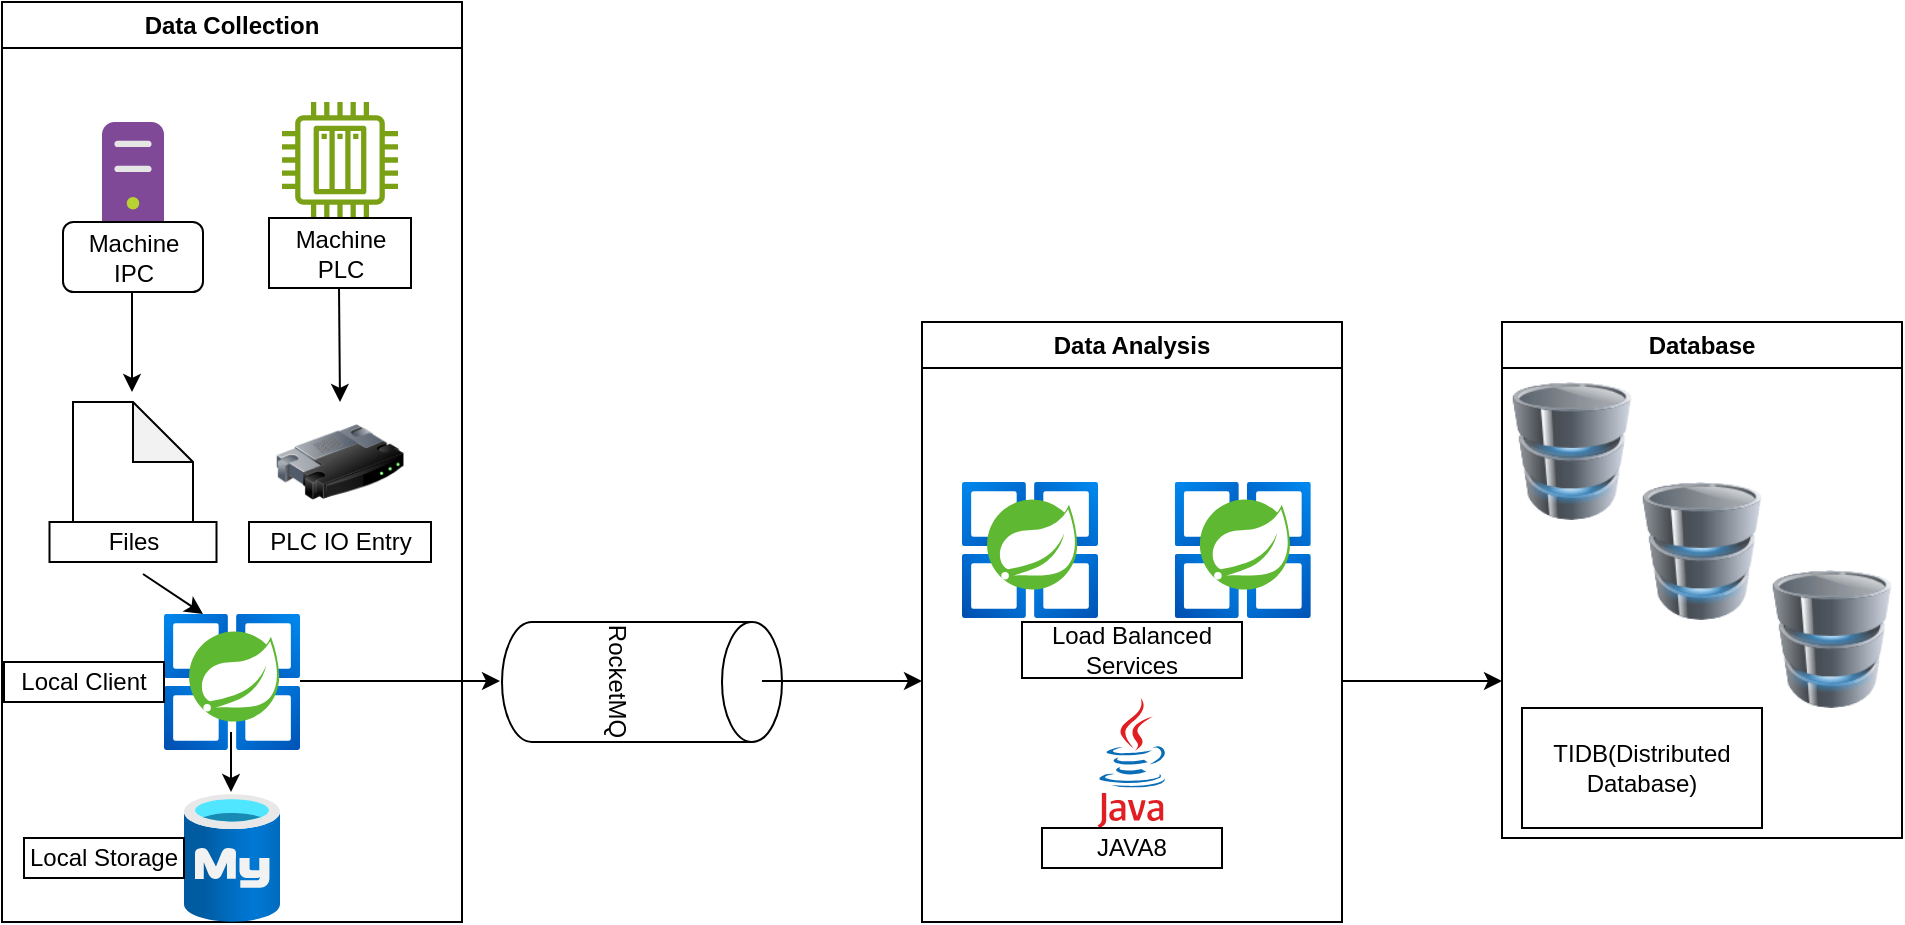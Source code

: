 <mxfile version="22.1.16" type="github">
  <diagram name="Page-1" id="mRq67Squ5-0Opvw__wHU">
    <mxGraphModel dx="1426" dy="785" grid="1" gridSize="10" guides="1" tooltips="1" connect="1" arrows="1" fold="1" page="1" pageScale="1" pageWidth="850" pageHeight="1100" math="0" shadow="0">
      <root>
        <mxCell id="0" />
        <mxCell id="1" parent="0" />
        <mxCell id="ihhVtPH77ZfG2zRs3wzk-1" value="Data Collection" style="swimlane;whiteSpace=wrap;html=1;" vertex="1" parent="1">
          <mxGeometry y="170" width="230" height="460" as="geometry" />
        </mxCell>
        <mxCell id="ihhVtPH77ZfG2zRs3wzk-6" value="" style="group" vertex="1" connectable="0" parent="ihhVtPH77ZfG2zRs3wzk-1">
          <mxGeometry x="30.5" y="60" width="70" height="85" as="geometry" />
        </mxCell>
        <mxCell id="ihhVtPH77ZfG2zRs3wzk-4" value="" style="image;sketch=0;aspect=fixed;html=1;points=[];align=center;fontSize=12;image=img/lib/mscae/Non_Azure_Machine.svg;" vertex="1" parent="ihhVtPH77ZfG2zRs3wzk-6">
          <mxGeometry x="19.5" width="31" height="50" as="geometry" />
        </mxCell>
        <mxCell id="ihhVtPH77ZfG2zRs3wzk-5" value="Machine IPC" style="rounded=1;whiteSpace=wrap;html=1;" vertex="1" parent="ihhVtPH77ZfG2zRs3wzk-6">
          <mxGeometry y="50" width="70" height="35" as="geometry" />
        </mxCell>
        <mxCell id="ihhVtPH77ZfG2zRs3wzk-9" value="" style="group" vertex="1" connectable="0" parent="ihhVtPH77ZfG2zRs3wzk-1">
          <mxGeometry x="133.5" y="50" width="71" height="93" as="geometry" />
        </mxCell>
        <mxCell id="ihhVtPH77ZfG2zRs3wzk-7" value="" style="sketch=0;outlineConnect=0;fontColor=#232F3E;gradientColor=none;fillColor=#7AA116;strokeColor=none;dashed=0;verticalLabelPosition=bottom;verticalAlign=top;align=center;html=1;fontSize=12;fontStyle=0;aspect=fixed;pointerEvents=1;shape=mxgraph.aws4.iot_thing_plc;" vertex="1" parent="ihhVtPH77ZfG2zRs3wzk-9">
          <mxGeometry x="6.5" width="58" height="58" as="geometry" />
        </mxCell>
        <mxCell id="ihhVtPH77ZfG2zRs3wzk-8" value="Machine PLC" style="rounded=0;whiteSpace=wrap;html=1;" vertex="1" parent="ihhVtPH77ZfG2zRs3wzk-9">
          <mxGeometry y="58" width="71" height="35" as="geometry" />
        </mxCell>
        <mxCell id="ihhVtPH77ZfG2zRs3wzk-11" value="" style="endArrow=classic;html=1;rounded=0;" edge="1" parent="ihhVtPH77ZfG2zRs3wzk-1">
          <mxGeometry width="50" height="50" relative="1" as="geometry">
            <mxPoint x="65" y="145" as="sourcePoint" />
            <mxPoint x="65" y="195" as="targetPoint" />
          </mxGeometry>
        </mxCell>
        <mxCell id="ihhVtPH77ZfG2zRs3wzk-13" value="" style="group" vertex="1" connectable="0" parent="ihhVtPH77ZfG2zRs3wzk-1">
          <mxGeometry x="23.75" y="200" width="83.5" height="80" as="geometry" />
        </mxCell>
        <mxCell id="ihhVtPH77ZfG2zRs3wzk-10" value="" style="shape=note;whiteSpace=wrap;html=1;backgroundOutline=1;darkOpacity=0.05;" vertex="1" parent="ihhVtPH77ZfG2zRs3wzk-13">
          <mxGeometry x="11.75" width="60" height="60" as="geometry" />
        </mxCell>
        <mxCell id="ihhVtPH77ZfG2zRs3wzk-12" value="Files" style="rounded=0;whiteSpace=wrap;html=1;" vertex="1" parent="ihhVtPH77ZfG2zRs3wzk-13">
          <mxGeometry y="60" width="83.5" height="20" as="geometry" />
        </mxCell>
        <mxCell id="ihhVtPH77ZfG2zRs3wzk-14" value="" style="image;aspect=fixed;html=1;points=[];align=center;fontSize=12;image=img/lib/azure2/databases/Azure_Database_MySQL_Server.svg;" vertex="1" parent="ihhVtPH77ZfG2zRs3wzk-1">
          <mxGeometry x="91" y="396" width="48" height="64" as="geometry" />
        </mxCell>
        <mxCell id="ihhVtPH77ZfG2zRs3wzk-15" value="" style="image;aspect=fixed;html=1;points=[];align=center;fontSize=12;image=img/lib/azure2/compute/Azure_Spring_Cloud.svg;" vertex="1" parent="ihhVtPH77ZfG2zRs3wzk-1">
          <mxGeometry x="81" y="306" width="68" height="68" as="geometry" />
        </mxCell>
        <mxCell id="ihhVtPH77ZfG2zRs3wzk-16" value="" style="endArrow=classic;html=1;rounded=0;" edge="1" parent="ihhVtPH77ZfG2zRs3wzk-1">
          <mxGeometry width="50" height="50" relative="1" as="geometry">
            <mxPoint x="114.5" y="365" as="sourcePoint" />
            <mxPoint x="114.5" y="395" as="targetPoint" />
          </mxGeometry>
        </mxCell>
        <mxCell id="ihhVtPH77ZfG2zRs3wzk-17" value="" style="endArrow=classic;html=1;rounded=0;" edge="1" parent="ihhVtPH77ZfG2zRs3wzk-1">
          <mxGeometry width="50" height="50" relative="1" as="geometry">
            <mxPoint x="70.5" y="286" as="sourcePoint" />
            <mxPoint x="100.5" y="306" as="targetPoint" />
          </mxGeometry>
        </mxCell>
        <mxCell id="ihhVtPH77ZfG2zRs3wzk-18" value="" style="endArrow=classic;html=1;rounded=0;" edge="1" parent="ihhVtPH77ZfG2zRs3wzk-1">
          <mxGeometry width="50" height="50" relative="1" as="geometry">
            <mxPoint x="149" y="339.5" as="sourcePoint" />
            <mxPoint x="249" y="339.5" as="targetPoint" />
          </mxGeometry>
        </mxCell>
        <mxCell id="ihhVtPH77ZfG2zRs3wzk-19" value="" style="image;html=1;image=img/lib/clip_art/networking/Router_128x128.png" vertex="1" parent="ihhVtPH77ZfG2zRs3wzk-1">
          <mxGeometry x="137" y="200" width="64" height="60" as="geometry" />
        </mxCell>
        <mxCell id="ihhVtPH77ZfG2zRs3wzk-20" value="PLC IO Entry" style="rounded=0;whiteSpace=wrap;html=1;" vertex="1" parent="ihhVtPH77ZfG2zRs3wzk-1">
          <mxGeometry x="123.5" y="260" width="91" height="20" as="geometry" />
        </mxCell>
        <mxCell id="ihhVtPH77ZfG2zRs3wzk-21" value="" style="endArrow=classic;html=1;rounded=0;entryX=0.5;entryY=0;entryDx=0;entryDy=0;" edge="1" parent="ihhVtPH77ZfG2zRs3wzk-1" target="ihhVtPH77ZfG2zRs3wzk-19">
          <mxGeometry width="50" height="50" relative="1" as="geometry">
            <mxPoint x="168.5" y="143" as="sourcePoint" />
            <mxPoint x="168.5" y="193" as="targetPoint" />
          </mxGeometry>
        </mxCell>
        <mxCell id="ihhVtPH77ZfG2zRs3wzk-22" value="Local Client" style="rounded=0;whiteSpace=wrap;html=1;" vertex="1" parent="ihhVtPH77ZfG2zRs3wzk-1">
          <mxGeometry x="1" y="330" width="80" height="20" as="geometry" />
        </mxCell>
        <mxCell id="ihhVtPH77ZfG2zRs3wzk-23" value="Local Storage" style="rounded=0;whiteSpace=wrap;html=1;" vertex="1" parent="ihhVtPH77ZfG2zRs3wzk-1">
          <mxGeometry x="11" y="418" width="80" height="20" as="geometry" />
        </mxCell>
        <mxCell id="ihhVtPH77ZfG2zRs3wzk-3" value="RocketMQ" style="shape=cylinder3;whiteSpace=wrap;html=1;boundedLbl=1;backgroundOutline=1;size=15;rotation=90;" vertex="1" parent="1">
          <mxGeometry x="290" y="440" width="60" height="140" as="geometry" />
        </mxCell>
        <mxCell id="ihhVtPH77ZfG2zRs3wzk-24" value="" style="endArrow=classic;html=1;rounded=0;" edge="1" parent="1">
          <mxGeometry width="50" height="50" relative="1" as="geometry">
            <mxPoint x="380" y="509.5" as="sourcePoint" />
            <mxPoint x="460" y="509.5" as="targetPoint" />
          </mxGeometry>
        </mxCell>
        <mxCell id="ihhVtPH77ZfG2zRs3wzk-25" value="Data Analysis" style="swimlane;whiteSpace=wrap;html=1;" vertex="1" parent="1">
          <mxGeometry x="460" y="330" width="210" height="300" as="geometry" />
        </mxCell>
        <mxCell id="ihhVtPH77ZfG2zRs3wzk-26" value="" style="dashed=0;outlineConnect=0;html=1;align=center;labelPosition=center;verticalLabelPosition=bottom;verticalAlign=top;shape=mxgraph.weblogos.java" vertex="1" parent="ihhVtPH77ZfG2zRs3wzk-25">
          <mxGeometry x="87.8" y="188" width="34.4" height="65" as="geometry" />
        </mxCell>
        <mxCell id="ihhVtPH77ZfG2zRs3wzk-27" value="" style="image;aspect=fixed;html=1;points=[];align=center;fontSize=12;image=img/lib/azure2/compute/Azure_Spring_Cloud.svg;" vertex="1" parent="ihhVtPH77ZfG2zRs3wzk-25">
          <mxGeometry x="20" y="80" width="68" height="68" as="geometry" />
        </mxCell>
        <mxCell id="ihhVtPH77ZfG2zRs3wzk-28" value="" style="image;aspect=fixed;html=1;points=[];align=center;fontSize=12;image=img/lib/azure2/compute/Azure_Spring_Cloud.svg;" vertex="1" parent="ihhVtPH77ZfG2zRs3wzk-25">
          <mxGeometry x="126.4" y="80" width="68" height="68" as="geometry" />
        </mxCell>
        <mxCell id="ihhVtPH77ZfG2zRs3wzk-29" value="Load Balanced Services" style="rounded=0;whiteSpace=wrap;html=1;" vertex="1" parent="ihhVtPH77ZfG2zRs3wzk-25">
          <mxGeometry x="50" y="150" width="110" height="28" as="geometry" />
        </mxCell>
        <mxCell id="ihhVtPH77ZfG2zRs3wzk-30" value="JAVA8" style="rounded=0;whiteSpace=wrap;html=1;" vertex="1" parent="ihhVtPH77ZfG2zRs3wzk-25">
          <mxGeometry x="60" y="253" width="90" height="20" as="geometry" />
        </mxCell>
        <mxCell id="ihhVtPH77ZfG2zRs3wzk-31" value="" style="endArrow=classic;html=1;rounded=0;" edge="1" parent="1">
          <mxGeometry width="50" height="50" relative="1" as="geometry">
            <mxPoint x="670" y="509.5" as="sourcePoint" />
            <mxPoint x="750" y="509.5" as="targetPoint" />
          </mxGeometry>
        </mxCell>
        <mxCell id="ihhVtPH77ZfG2zRs3wzk-32" value="Database" style="swimlane;whiteSpace=wrap;html=1;" vertex="1" parent="1">
          <mxGeometry x="750" y="330" width="200" height="258" as="geometry" />
        </mxCell>
        <mxCell id="ihhVtPH77ZfG2zRs3wzk-36" value="TIDB(Distributed Database)" style="rounded=0;whiteSpace=wrap;html=1;" vertex="1" parent="ihhVtPH77ZfG2zRs3wzk-32">
          <mxGeometry x="10" y="193" width="120" height="60" as="geometry" />
        </mxCell>
        <mxCell id="ihhVtPH77ZfG2zRs3wzk-37" value="" style="image;html=1;image=img/lib/clip_art/computers/Database_128x128.png" vertex="1" parent="ihhVtPH77ZfG2zRs3wzk-32">
          <mxGeometry y="30" width="70" height="69" as="geometry" />
        </mxCell>
        <mxCell id="ihhVtPH77ZfG2zRs3wzk-39" value="" style="image;html=1;image=img/lib/clip_art/computers/Database_128x128.png" vertex="1" parent="ihhVtPH77ZfG2zRs3wzk-32">
          <mxGeometry x="130" y="124" width="70" height="69" as="geometry" />
        </mxCell>
        <mxCell id="ihhVtPH77ZfG2zRs3wzk-38" value="" style="image;html=1;image=img/lib/clip_art/computers/Database_128x128.png" vertex="1" parent="ihhVtPH77ZfG2zRs3wzk-32">
          <mxGeometry x="65" y="80" width="70" height="69" as="geometry" />
        </mxCell>
      </root>
    </mxGraphModel>
  </diagram>
</mxfile>
